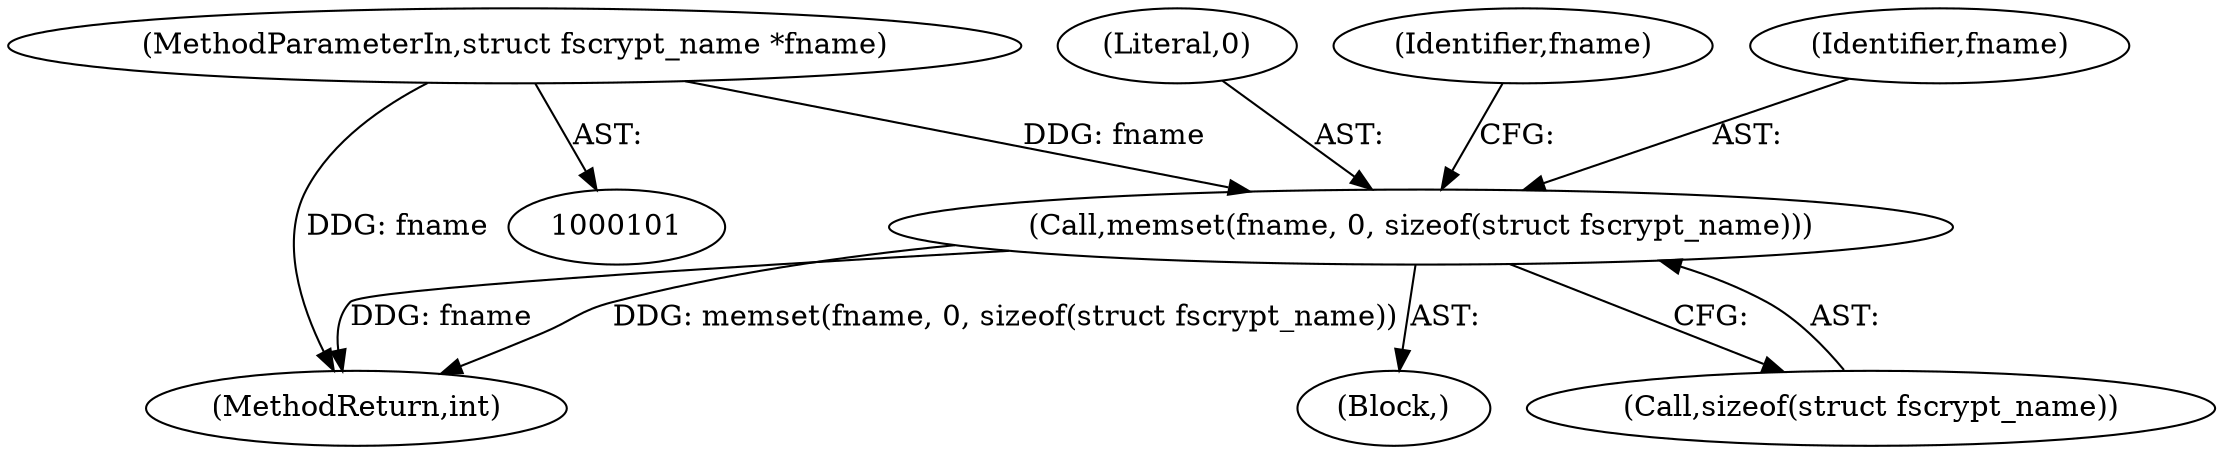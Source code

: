 digraph "0_linux_1b53cf9815bb4744958d41f3795d5d5a1d365e2d_0@API" {
"1000115" [label="(Call,memset(fname, 0, sizeof(struct fscrypt_name)))"];
"1000105" [label="(MethodParameterIn,struct fscrypt_name *fname)"];
"1000377" [label="(MethodReturn,int)"];
"1000117" [label="(Literal,0)"];
"1000122" [label="(Identifier,fname)"];
"1000105" [label="(MethodParameterIn,struct fscrypt_name *fname)"];
"1000115" [label="(Call,memset(fname, 0, sizeof(struct fscrypt_name)))"];
"1000116" [label="(Identifier,fname)"];
"1000106" [label="(Block,)"];
"1000118" [label="(Call,sizeof(struct fscrypt_name))"];
"1000115" -> "1000106"  [label="AST: "];
"1000115" -> "1000118"  [label="CFG: "];
"1000116" -> "1000115"  [label="AST: "];
"1000117" -> "1000115"  [label="AST: "];
"1000118" -> "1000115"  [label="AST: "];
"1000122" -> "1000115"  [label="CFG: "];
"1000115" -> "1000377"  [label="DDG: memset(fname, 0, sizeof(struct fscrypt_name))"];
"1000115" -> "1000377"  [label="DDG: fname"];
"1000105" -> "1000115"  [label="DDG: fname"];
"1000105" -> "1000101"  [label="AST: "];
"1000105" -> "1000377"  [label="DDG: fname"];
}
